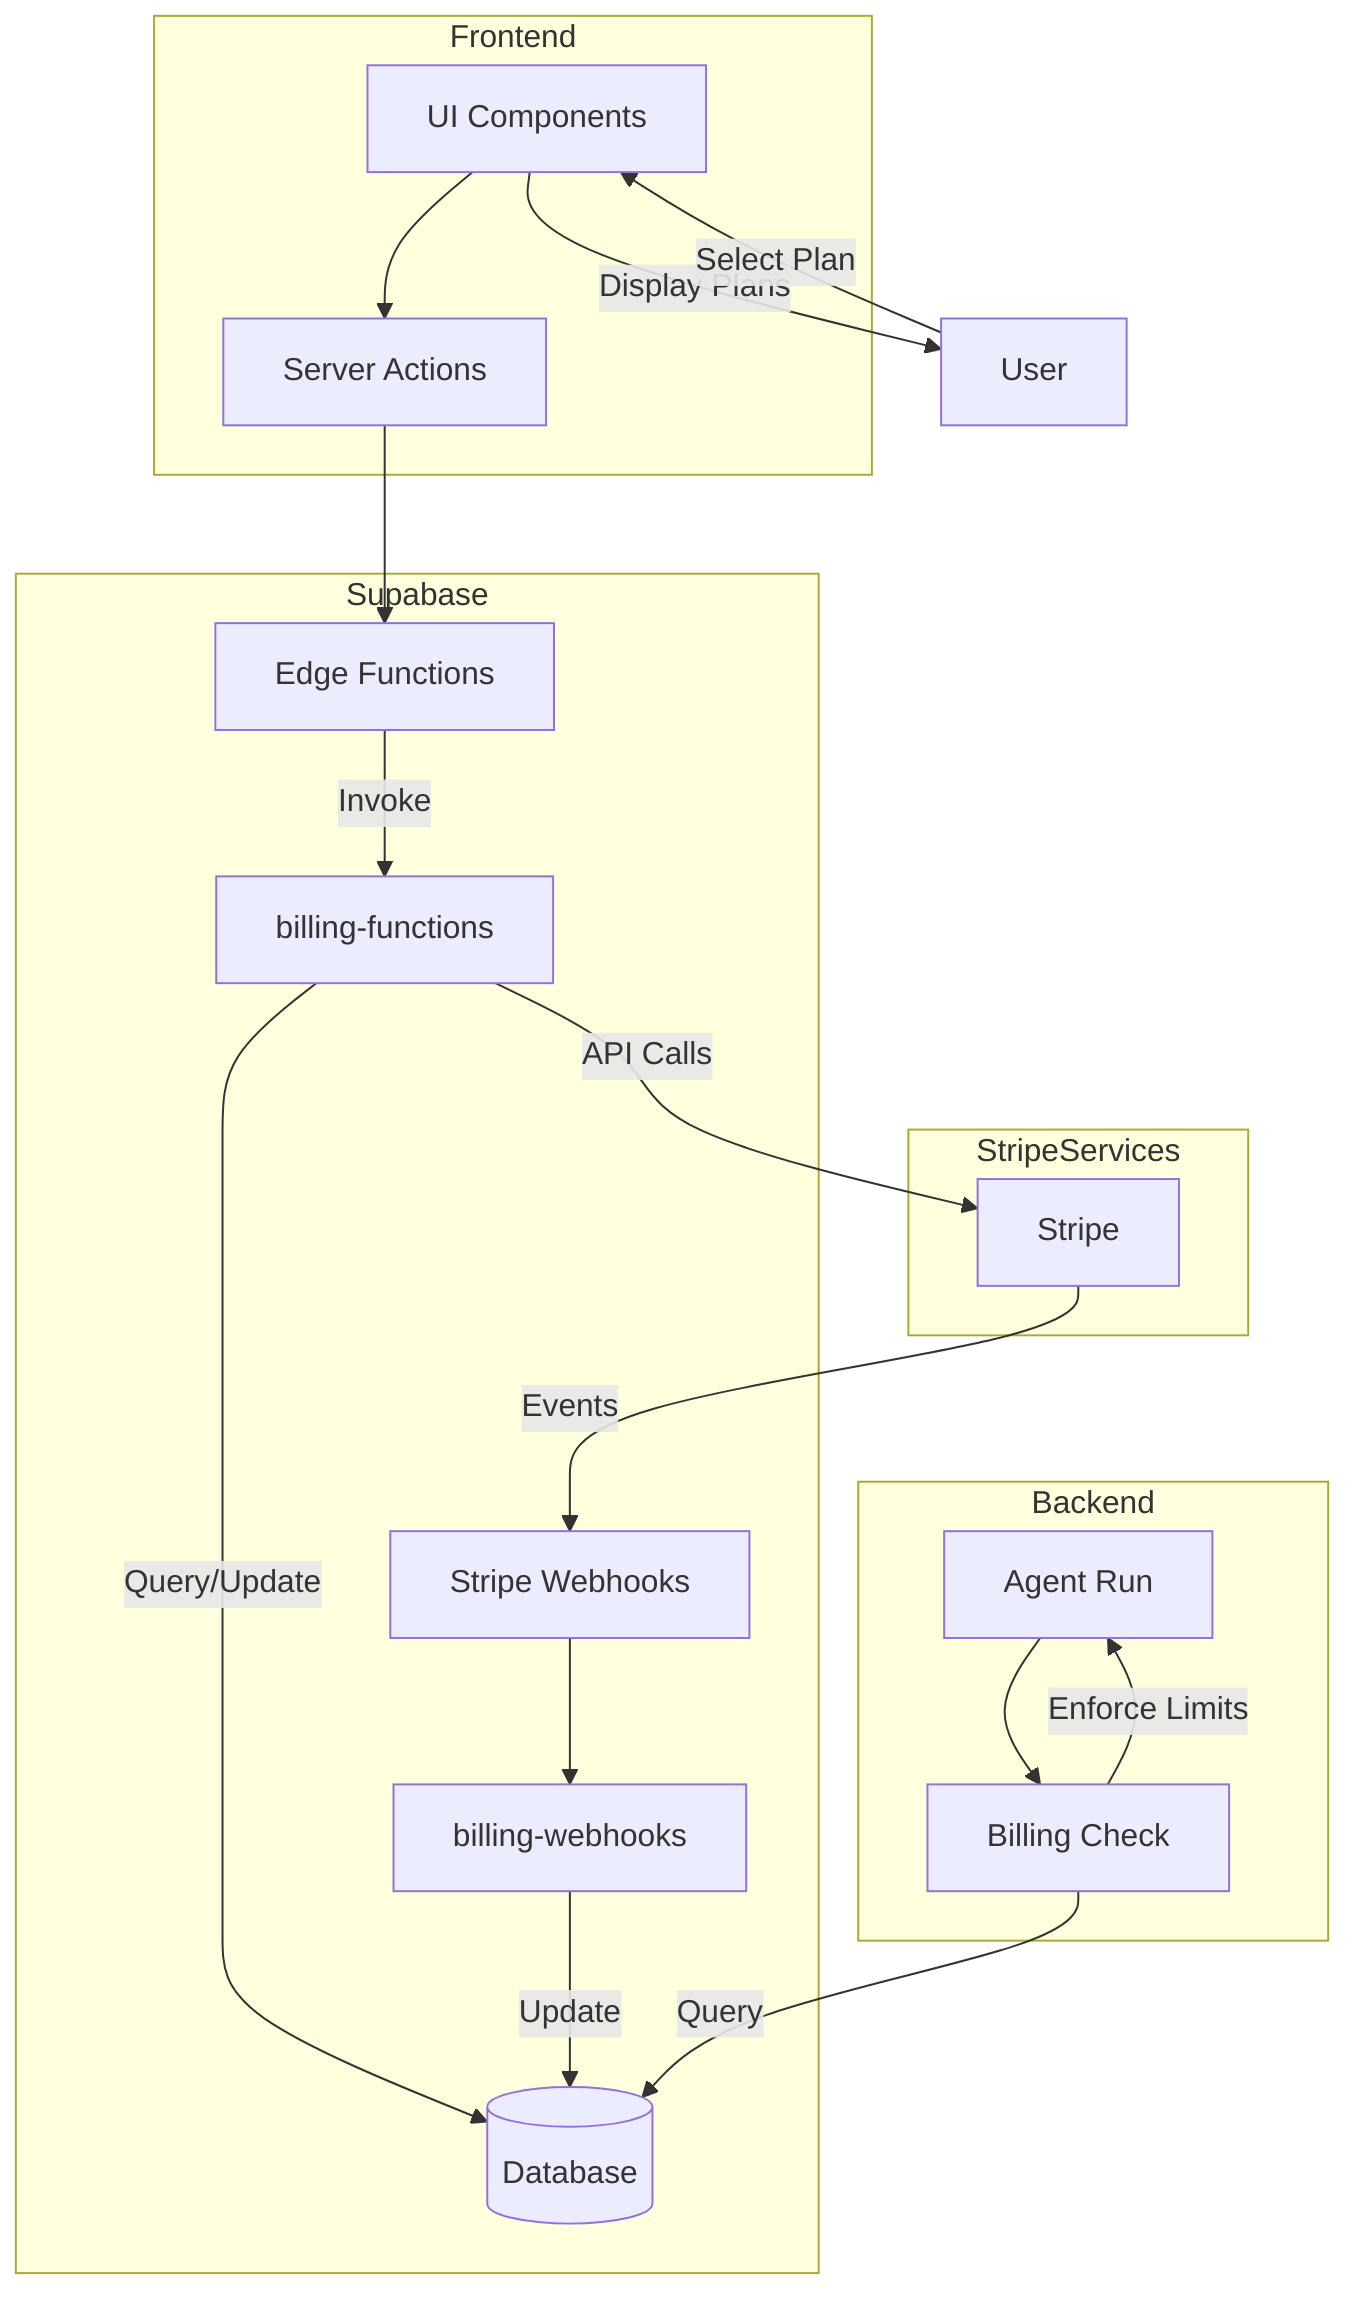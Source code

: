 graph TD
    subgraph Frontend
        UI[UI Components] --> SA[Server Actions]
    end
    
    subgraph Supabase
        SA --> EF[Edge Functions]
        EF -->|Invoke| BF[billing-functions]
        Webhook[Stripe Webhooks] --> BW[billing-webhooks]
        DB[(Database)]
        BF -->|Query/Update| DB
        BW -->|Update| DB
    end
    
    subgraph Backend
        Agent[Agent Run] --> BC[Billing Check]
        BC -->|Query| DB
    end
    
    subgraph StripeServices
        BF -->|API Calls| StripeAPI[Stripe]
        StripeAPI -->|Events| Webhook
    end
    
    UI -->|Display Plans| User
    User -->|Select Plan| UI
    BC -->|Enforce Limits| Agent